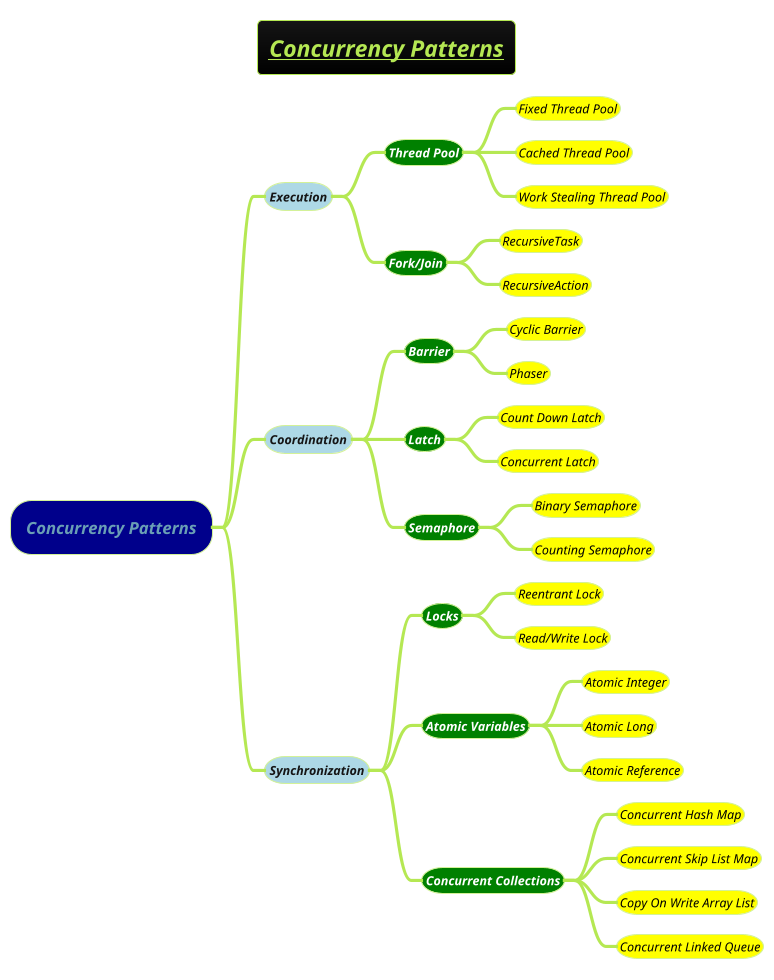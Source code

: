@startmindmap
title =<i><b><u><size:18>Concurrency Patterns
!theme hacker

*[#darkblue] <i>Concurrency Patterns
**[#lightblue] <i><color #blac><size:12>Execution
***[#green] <b><i><color #white><size:12>Thread Pool
****[#yellow] <i><color #black><size:12>Fixed Thread Pool
****[#yellow] <i><color #black><size:12>Cached Thread Pool
****[#yellow] <i><color #black><size:12>Work Stealing Thread Pool
***[#green] <b><i><color #white><size:12>Fork/Join
****[#yellow] <i><color #black><size:12>RecursiveTask
****[#yellow] <i><color #black><size:12>RecursiveAction
**[#lightblue] <i><color #blac><size:12>Coordination
***[#green] <b><i><color #white><size:12>Barrier
****[#yellow] <i><color #black><size:12>Cyclic Barrier
****[#yellow] <i><color #black><size:12>Phaser
***[#green] <b><i><color #white><size:12>Latch
****[#yellow] <i><color #black><size:12>Count Down Latch
****[#yellow] <i><color #black><size:12>Concurrent Latch
***[#green] <b><i><color #white><size:12>Semaphore
****[#yellow] <i><color #black><size:12>Binary Semaphore
****[#yellow] <i><color #black><size:12>Counting Semaphore
**[#lightblue] <i><color #blac><size:12>Synchronization
***[#green] <b><i><color #white><size:12>Locks
****[#yellow] <i><color #black><size:12>Reentrant Lock
****[#yellow] <i><color #black><size:12>Read/Write Lock
***[#green] <b><i><color #white><size:12>Atomic Variables
****[#yellow] <i><color #black><size:12>Atomic Integer
****[#yellow] <i><color #black><size:12>Atomic Long
****[#yellow] <i><color #black><size:12>Atomic Reference
***[#green] <b><i><color #white><size:12>Concurrent Collections
****[#yellow] <i><color #black><size:12>Concurrent Hash Map
****[#yellow] <i><color #black><size:12>Concurrent Skip List Map
****[#yellow] <i><color #black><size:12>Copy On Write Array List
****[#yellow] <i><color #black><size:12>Concurrent Linked Queue
@endmindmap
